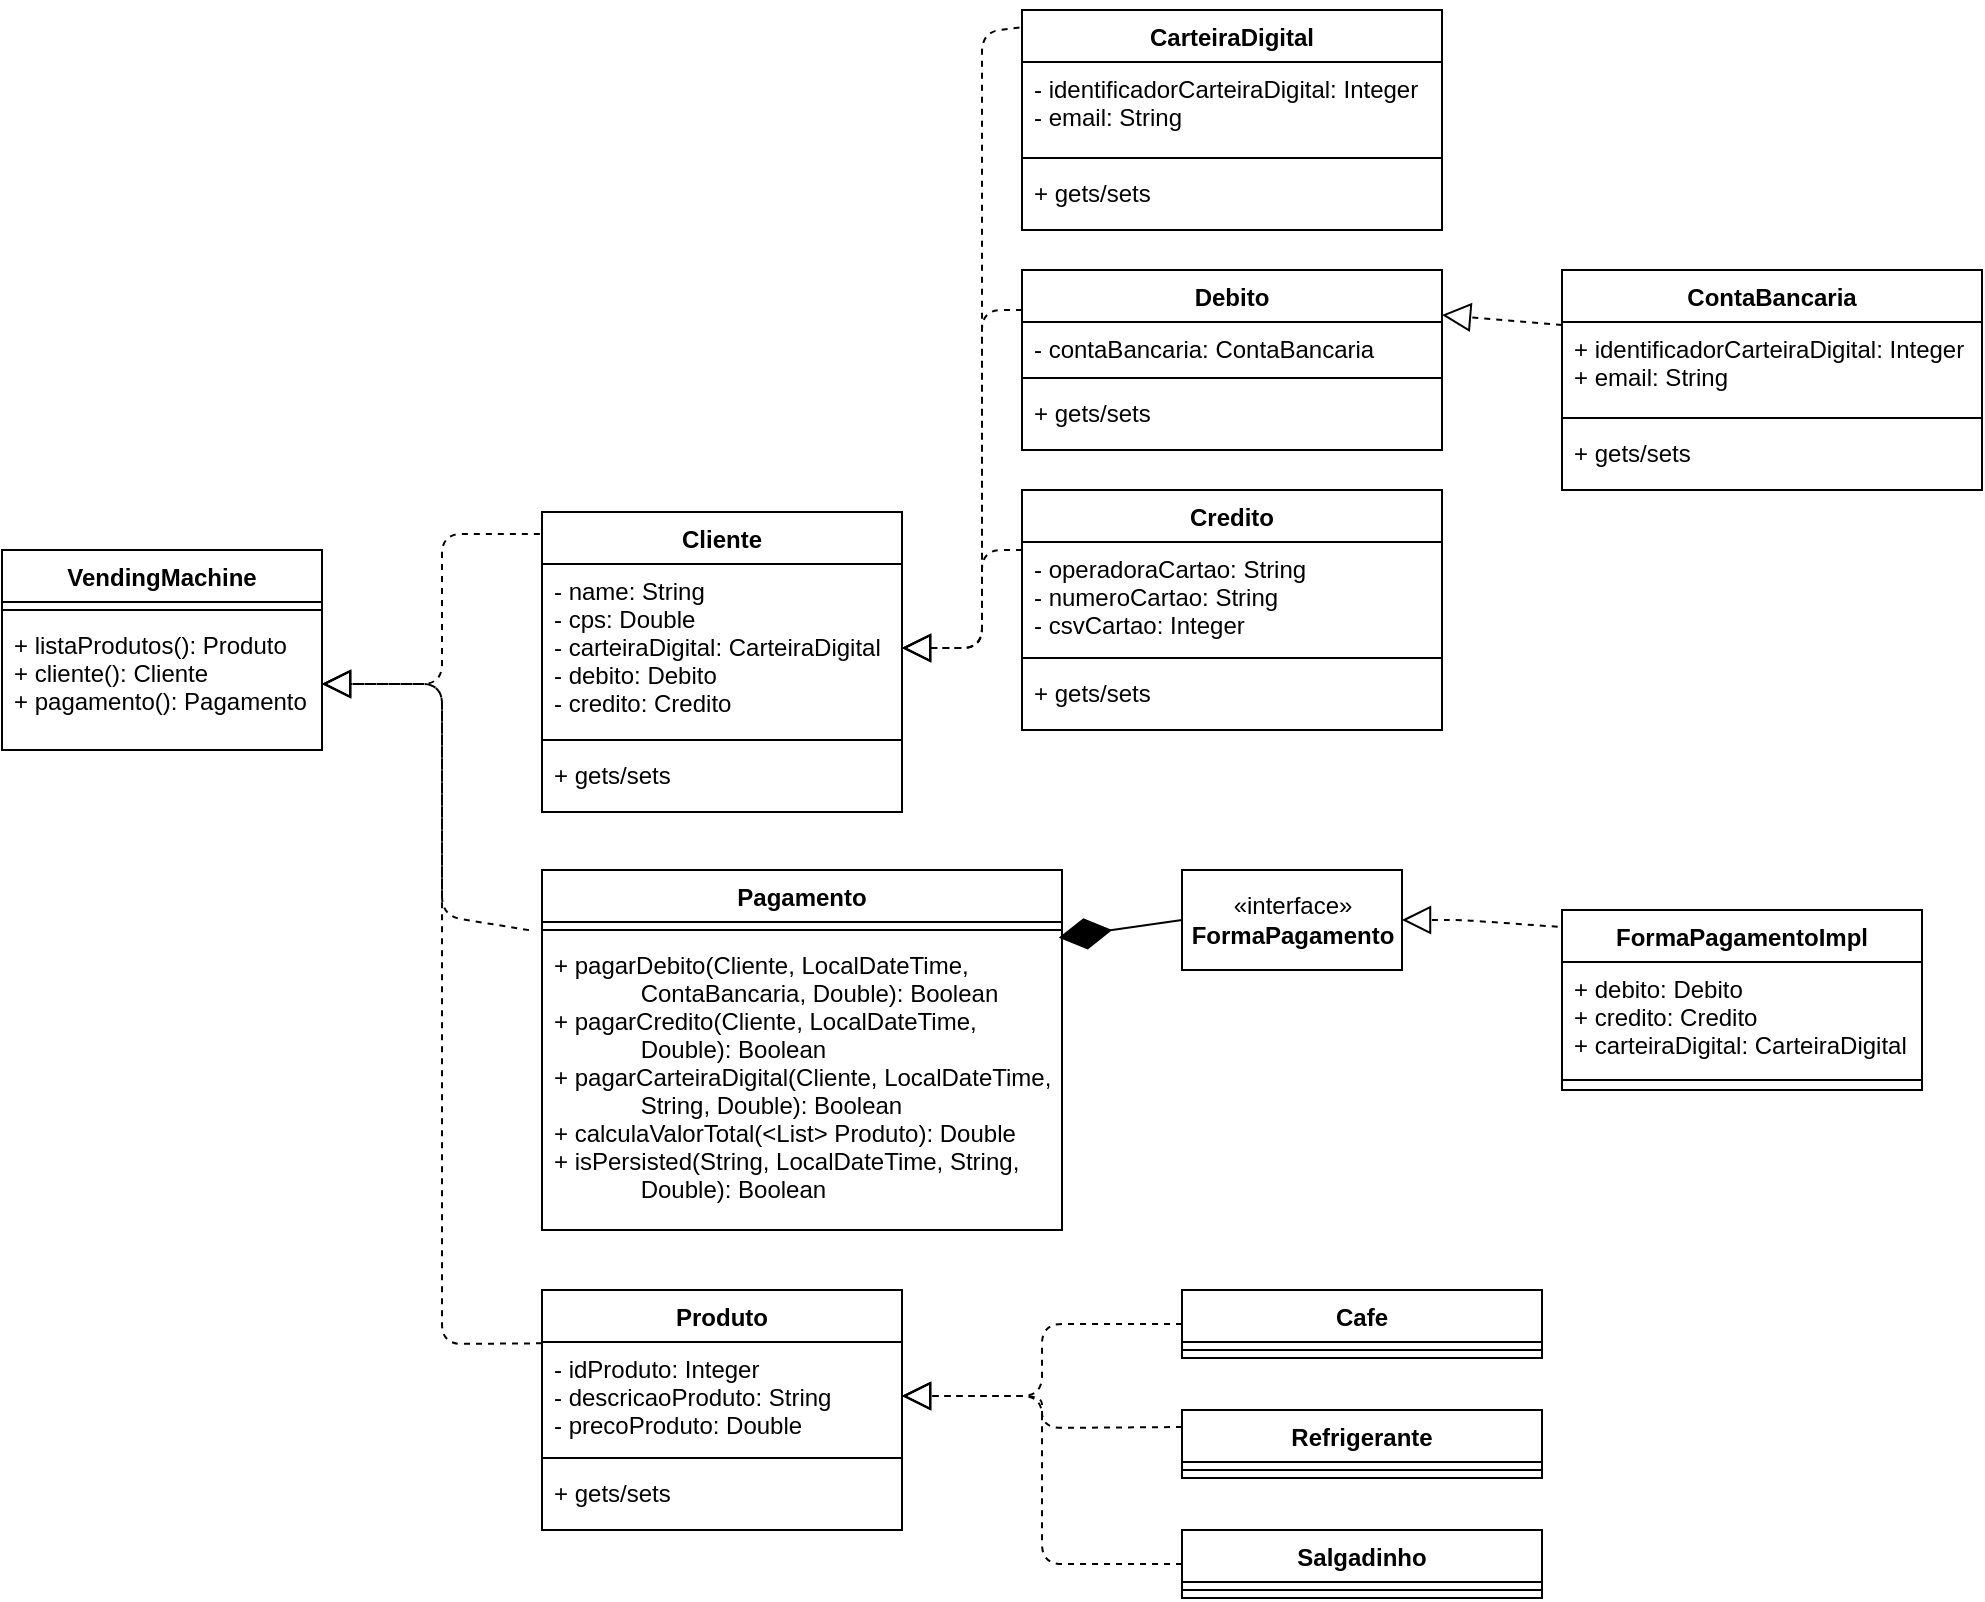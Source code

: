 <mxfile version="13.0.4" type="device"><diagram id="5ldYn5SfF46HGlNAcGMT" name="Page-1"><mxGraphModel dx="1128" dy="558" grid="1" gridSize="10" guides="1" tooltips="1" connect="1" arrows="1" fold="1" page="1" pageScale="1" pageWidth="850" pageHeight="1100" math="0" shadow="0"><root><mxCell id="0"/><mxCell id="1" parent="0"/><mxCell id="L4eo7qgbibNBqmb5s1Zc-5" value="«interface»&lt;br&gt;&lt;b&gt;FormaPagamento&lt;/b&gt;" style="html=1;" parent="1" vertex="1"><mxGeometry x="650" y="540" width="110" height="50" as="geometry"/></mxCell><mxCell id="L4eo7qgbibNBqmb5s1Zc-18" value="" style="endArrow=diamondThin;endFill=1;endSize=24;html=1;exitX=0;exitY=0.5;exitDx=0;exitDy=0;entryX=0.994;entryY=0.188;entryDx=0;entryDy=0;entryPerimeter=0;" parent="1" source="L4eo7qgbibNBqmb5s1Zc-5" target="L4eo7qgbibNBqmb5s1Zc-32" edge="1"><mxGeometry width="160" relative="1" as="geometry"><mxPoint x="470" y="350" as="sourcePoint"/><mxPoint x="110" y="146" as="targetPoint"/><Array as="points"/></mxGeometry></mxCell><mxCell id="L4eo7qgbibNBqmb5s1Zc-20" value="" style="endArrow=block;dashed=1;endFill=0;endSize=12;html=1;entryX=1;entryY=0.5;entryDx=0;entryDy=0;exitX=-0.012;exitY=0.093;exitDx=0;exitDy=0;exitPerimeter=0;" parent="1" source="L4eo7qgbibNBqmb5s1Zc-6" target="L4eo7qgbibNBqmb5s1Zc-5" edge="1"><mxGeometry width="160" relative="1" as="geometry"><mxPoint x="530" y="350" as="sourcePoint"/><mxPoint x="690" y="350" as="targetPoint"/><Array as="points"><mxPoint x="790" y="565"/></Array></mxGeometry></mxCell><mxCell id="L4eo7qgbibNBqmb5s1Zc-36" value="" style="endArrow=block;dashed=1;endFill=0;endSize=12;html=1;entryX=1;entryY=0.5;entryDx=0;entryDy=0;exitX=-0.006;exitY=0.073;exitDx=0;exitDy=0;exitPerimeter=0;" parent="1" source="L4eo7qgbibNBqmb5s1Zc-24" target="L4eo7qgbibNBqmb5s1Zc-4" edge="1"><mxGeometry width="160" relative="1" as="geometry"><mxPoint x="560" y="543" as="sourcePoint"/><mxPoint x="410" y="590" as="targetPoint"/><Array as="points"><mxPoint x="280" y="372"/><mxPoint x="280" y="447"/></Array></mxGeometry></mxCell><mxCell id="L4eo7qgbibNBqmb5s1Zc-37" value="" style="endArrow=block;dashed=1;endFill=0;endSize=12;html=1;entryX=1;entryY=0.5;entryDx=0;entryDy=0;exitX=-0.006;exitY=0.08;exitDx=0;exitDy=0;exitPerimeter=0;" parent="1" source="L4eo7qgbibNBqmb5s1Zc-28" target="L4eo7qgbibNBqmb5s1Zc-56" edge="1"><mxGeometry width="160" relative="1" as="geometry"><mxPoint x="560" y="1063" as="sourcePoint"/><mxPoint x="410" y="590" as="targetPoint"/><Array as="points"><mxPoint x="550" y="121"/><mxPoint x="550" y="429"/></Array></mxGeometry></mxCell><mxCell id="L4eo7qgbibNBqmb5s1Zc-6" value="FormaPagamentoImpl" style="swimlane;fontStyle=1;align=center;verticalAlign=top;childLayout=stackLayout;horizontal=1;startSize=26;horizontalStack=0;resizeParent=1;resizeParentMax=0;resizeLast=0;collapsible=1;marginBottom=0;" parent="1" vertex="1"><mxGeometry x="840" y="560" width="180" height="90" as="geometry"/></mxCell><mxCell id="L4eo7qgbibNBqmb5s1Zc-7" value="+ debito: Debito&#xa;+ credito: Credito&#xa;+ carteiraDigital: CarteiraDigital" style="text;strokeColor=none;fillColor=none;align=left;verticalAlign=top;spacingLeft=4;spacingRight=4;overflow=hidden;rotatable=0;points=[[0,0.5],[1,0.5]];portConstraint=eastwest;" parent="L4eo7qgbibNBqmb5s1Zc-6" vertex="1"><mxGeometry y="26" width="180" height="54" as="geometry"/></mxCell><mxCell id="L4eo7qgbibNBqmb5s1Zc-8" value="" style="line;strokeWidth=1;fillColor=none;align=left;verticalAlign=middle;spacingTop=-1;spacingLeft=3;spacingRight=3;rotatable=0;labelPosition=right;points=[];portConstraint=eastwest;" parent="L4eo7qgbibNBqmb5s1Zc-6" vertex="1"><mxGeometry y="80" width="180" height="10" as="geometry"/></mxCell><mxCell id="L4eo7qgbibNBqmb5s1Zc-1" value="VendingMachine" style="swimlane;fontStyle=1;align=center;verticalAlign=top;childLayout=stackLayout;horizontal=1;startSize=26;horizontalStack=0;resizeParent=1;resizeParentMax=0;resizeLast=0;collapsible=1;marginBottom=0;" parent="1" vertex="1"><mxGeometry x="60" y="380" width="160" height="100" as="geometry"/></mxCell><mxCell id="L4eo7qgbibNBqmb5s1Zc-3" value="" style="line;strokeWidth=1;fillColor=none;align=left;verticalAlign=middle;spacingTop=-1;spacingLeft=3;spacingRight=3;rotatable=0;labelPosition=right;points=[];portConstraint=eastwest;" parent="L4eo7qgbibNBqmb5s1Zc-1" vertex="1"><mxGeometry y="26" width="160" height="8" as="geometry"/></mxCell><mxCell id="L4eo7qgbibNBqmb5s1Zc-4" value="+ listaProdutos(): Produto&#xa;+ cliente(): Cliente&#xa;+ pagamento(): Pagamento" style="text;strokeColor=none;fillColor=none;align=left;verticalAlign=top;spacingLeft=4;spacingRight=4;overflow=hidden;rotatable=0;points=[[0,0.5],[1,0.5]];portConstraint=eastwest;" parent="L4eo7qgbibNBqmb5s1Zc-1" vertex="1"><mxGeometry y="34" width="160" height="66" as="geometry"/></mxCell><mxCell id="L4eo7qgbibNBqmb5s1Zc-24" value="Cliente" style="swimlane;fontStyle=1;align=center;verticalAlign=top;childLayout=stackLayout;horizontal=1;startSize=26;horizontalStack=0;resizeParent=1;resizeParentMax=0;resizeLast=0;collapsible=1;marginBottom=0;" parent="1" vertex="1"><mxGeometry x="330" y="361" width="180" height="150" as="geometry"/></mxCell><mxCell id="L4eo7qgbibNBqmb5s1Zc-56" value="- name: String&#xa;- cps: Double&#xa;- carteiraDigital: CarteiraDigital&#xa;- debito: Debito&#xa;- credito: Credito" style="text;strokeColor=none;fillColor=none;align=left;verticalAlign=top;spacingLeft=4;spacingRight=4;overflow=hidden;rotatable=0;points=[[0,0.5],[1,0.5]];portConstraint=eastwest;" parent="L4eo7qgbibNBqmb5s1Zc-24" vertex="1"><mxGeometry y="26" width="180" height="84" as="geometry"/></mxCell><mxCell id="L4eo7qgbibNBqmb5s1Zc-26" value="" style="line;strokeWidth=1;fillColor=none;align=left;verticalAlign=middle;spacingTop=-1;spacingLeft=3;spacingRight=3;rotatable=0;labelPosition=right;points=[];portConstraint=eastwest;" parent="L4eo7qgbibNBqmb5s1Zc-24" vertex="1"><mxGeometry y="110" width="180" height="8" as="geometry"/></mxCell><mxCell id="L4eo7qgbibNBqmb5s1Zc-58" value="+ gets/sets" style="text;strokeColor=none;fillColor=none;align=left;verticalAlign=top;spacingLeft=4;spacingRight=4;overflow=hidden;rotatable=0;points=[[0,0.5],[1,0.5]];portConstraint=eastwest;" parent="L4eo7qgbibNBqmb5s1Zc-24" vertex="1"><mxGeometry y="118" width="180" height="32" as="geometry"/></mxCell><mxCell id="L4eo7qgbibNBqmb5s1Zc-28" value="CarteiraDigital" style="swimlane;fontStyle=1;align=center;verticalAlign=top;childLayout=stackLayout;horizontal=1;startSize=26;horizontalStack=0;resizeParent=1;resizeParentMax=0;resizeLast=0;collapsible=1;marginBottom=0;" parent="1" vertex="1"><mxGeometry x="570" y="110" width="210" height="110" as="geometry"/></mxCell><mxCell id="L4eo7qgbibNBqmb5s1Zc-59" value="- identificadorCarteiraDigital: Integer&#xa;- email: String" style="text;strokeColor=none;fillColor=none;align=left;verticalAlign=top;spacingLeft=4;spacingRight=4;overflow=hidden;rotatable=0;points=[[0,0.5],[1,0.5]];portConstraint=eastwest;" parent="L4eo7qgbibNBqmb5s1Zc-28" vertex="1"><mxGeometry y="26" width="210" height="44" as="geometry"/></mxCell><mxCell id="L4eo7qgbibNBqmb5s1Zc-30" value="" style="line;strokeWidth=1;fillColor=none;align=left;verticalAlign=middle;spacingTop=-1;spacingLeft=3;spacingRight=3;rotatable=0;labelPosition=right;points=[];portConstraint=eastwest;" parent="L4eo7qgbibNBqmb5s1Zc-28" vertex="1"><mxGeometry y="70" width="210" height="8" as="geometry"/></mxCell><mxCell id="L4eo7qgbibNBqmb5s1Zc-60" value="+ gets/sets" style="text;strokeColor=none;fillColor=none;align=left;verticalAlign=top;spacingLeft=4;spacingRight=4;overflow=hidden;rotatable=0;points=[[0,0.5],[1,0.5]];portConstraint=eastwest;" parent="L4eo7qgbibNBqmb5s1Zc-28" vertex="1"><mxGeometry y="78" width="210" height="32" as="geometry"/></mxCell><mxCell id="dTzdDXNzA24Nw5UgbDPK-2" value="Debito" style="swimlane;fontStyle=1;align=center;verticalAlign=top;childLayout=stackLayout;horizontal=1;startSize=26;horizontalStack=0;resizeParent=1;resizeParentMax=0;resizeLast=0;collapsible=1;marginBottom=0;" vertex="1" parent="1"><mxGeometry x="570" y="240" width="210" height="90" as="geometry"/></mxCell><mxCell id="dTzdDXNzA24Nw5UgbDPK-3" value="- contaBancaria: ContaBancaria" style="text;strokeColor=none;fillColor=none;align=left;verticalAlign=top;spacingLeft=4;spacingRight=4;overflow=hidden;rotatable=0;points=[[0,0.5],[1,0.5]];portConstraint=eastwest;" vertex="1" parent="dTzdDXNzA24Nw5UgbDPK-2"><mxGeometry y="26" width="210" height="24" as="geometry"/></mxCell><mxCell id="dTzdDXNzA24Nw5UgbDPK-4" value="" style="line;strokeWidth=1;fillColor=none;align=left;verticalAlign=middle;spacingTop=-1;spacingLeft=3;spacingRight=3;rotatable=0;labelPosition=right;points=[];portConstraint=eastwest;" vertex="1" parent="dTzdDXNzA24Nw5UgbDPK-2"><mxGeometry y="50" width="210" height="8" as="geometry"/></mxCell><mxCell id="dTzdDXNzA24Nw5UgbDPK-5" value="+ gets/sets" style="text;strokeColor=none;fillColor=none;align=left;verticalAlign=top;spacingLeft=4;spacingRight=4;overflow=hidden;rotatable=0;points=[[0,0.5],[1,0.5]];portConstraint=eastwest;" vertex="1" parent="dTzdDXNzA24Nw5UgbDPK-2"><mxGeometry y="58" width="210" height="32" as="geometry"/></mxCell><mxCell id="dTzdDXNzA24Nw5UgbDPK-13" value="" style="endArrow=block;dashed=1;endFill=0;endSize=12;html=1;exitX=0;exitY=0.25;exitDx=0;exitDy=0;entryX=1;entryY=0.25;entryDx=0;entryDy=0;" edge="1" parent="1" source="dTzdDXNzA24Nw5UgbDPK-6" target="dTzdDXNzA24Nw5UgbDPK-2"><mxGeometry width="160" relative="1" as="geometry"><mxPoint x="600" y="470" as="sourcePoint"/><mxPoint x="730" y="400" as="targetPoint"/></mxGeometry></mxCell><mxCell id="dTzdDXNzA24Nw5UgbDPK-14" value="" style="endArrow=block;dashed=1;endFill=0;endSize=12;html=1;entryX=1;entryY=0.5;entryDx=0;entryDy=0;" edge="1" parent="1" target="L4eo7qgbibNBqmb5s1Zc-56"><mxGeometry width="160" relative="1" as="geometry"><mxPoint x="570" y="260" as="sourcePoint"/><mxPoint x="620" y="440" as="targetPoint"/><Array as="points"><mxPoint x="550" y="260"/><mxPoint x="550" y="429"/></Array></mxGeometry></mxCell><mxCell id="dTzdDXNzA24Nw5UgbDPK-6" value="ContaBancaria" style="swimlane;fontStyle=1;align=center;verticalAlign=top;childLayout=stackLayout;horizontal=1;startSize=26;horizontalStack=0;resizeParent=1;resizeParentMax=0;resizeLast=0;collapsible=1;marginBottom=0;" vertex="1" parent="1"><mxGeometry x="840" y="240" width="210" height="110" as="geometry"/></mxCell><mxCell id="dTzdDXNzA24Nw5UgbDPK-7" value="+ identificadorCarteiraDigital: Integer&#xa;+ email: String" style="text;strokeColor=none;fillColor=none;align=left;verticalAlign=top;spacingLeft=4;spacingRight=4;overflow=hidden;rotatable=0;points=[[0,0.5],[1,0.5]];portConstraint=eastwest;" vertex="1" parent="dTzdDXNzA24Nw5UgbDPK-6"><mxGeometry y="26" width="210" height="44" as="geometry"/></mxCell><mxCell id="dTzdDXNzA24Nw5UgbDPK-8" value="" style="line;strokeWidth=1;fillColor=none;align=left;verticalAlign=middle;spacingTop=-1;spacingLeft=3;spacingRight=3;rotatable=0;labelPosition=right;points=[];portConstraint=eastwest;" vertex="1" parent="dTzdDXNzA24Nw5UgbDPK-6"><mxGeometry y="70" width="210" height="8" as="geometry"/></mxCell><mxCell id="dTzdDXNzA24Nw5UgbDPK-9" value="+ gets/sets" style="text;strokeColor=none;fillColor=none;align=left;verticalAlign=top;spacingLeft=4;spacingRight=4;overflow=hidden;rotatable=0;points=[[0,0.5],[1,0.5]];portConstraint=eastwest;" vertex="1" parent="dTzdDXNzA24Nw5UgbDPK-6"><mxGeometry y="78" width="210" height="32" as="geometry"/></mxCell><mxCell id="dTzdDXNzA24Nw5UgbDPK-15" value="Credito" style="swimlane;fontStyle=1;align=center;verticalAlign=top;childLayout=stackLayout;horizontal=1;startSize=26;horizontalStack=0;resizeParent=1;resizeParentMax=0;resizeLast=0;collapsible=1;marginBottom=0;" vertex="1" parent="1"><mxGeometry x="570" y="350" width="210" height="120" as="geometry"/></mxCell><mxCell id="dTzdDXNzA24Nw5UgbDPK-16" value="- operadoraCartao: String&#xa;- numeroCartao: String&#xa;- csvCartao: Integer" style="text;strokeColor=none;fillColor=none;align=left;verticalAlign=top;spacingLeft=4;spacingRight=4;overflow=hidden;rotatable=0;points=[[0,0.5],[1,0.5]];portConstraint=eastwest;" vertex="1" parent="dTzdDXNzA24Nw5UgbDPK-15"><mxGeometry y="26" width="210" height="54" as="geometry"/></mxCell><mxCell id="dTzdDXNzA24Nw5UgbDPK-17" value="" style="line;strokeWidth=1;fillColor=none;align=left;verticalAlign=middle;spacingTop=-1;spacingLeft=3;spacingRight=3;rotatable=0;labelPosition=right;points=[];portConstraint=eastwest;" vertex="1" parent="dTzdDXNzA24Nw5UgbDPK-15"><mxGeometry y="80" width="210" height="8" as="geometry"/></mxCell><mxCell id="dTzdDXNzA24Nw5UgbDPK-18" value="+ gets/sets" style="text;strokeColor=none;fillColor=none;align=left;verticalAlign=top;spacingLeft=4;spacingRight=4;overflow=hidden;rotatable=0;points=[[0,0.5],[1,0.5]];portConstraint=eastwest;" vertex="1" parent="dTzdDXNzA24Nw5UgbDPK-15"><mxGeometry y="88" width="210" height="32" as="geometry"/></mxCell><mxCell id="dTzdDXNzA24Nw5UgbDPK-19" value="" style="endArrow=block;dashed=1;endFill=0;endSize=12;html=1;exitX=0;exitY=0.25;exitDx=0;exitDy=0;" edge="1" parent="1" source="dTzdDXNzA24Nw5UgbDPK-15"><mxGeometry width="160" relative="1" as="geometry"><mxPoint x="560" y="545" as="sourcePoint"/><mxPoint x="510" y="429" as="targetPoint"/><Array as="points"><mxPoint x="550" y="380"/><mxPoint x="550" y="429"/></Array></mxGeometry></mxCell><mxCell id="L4eo7qgbibNBqmb5s1Zc-32" value="Pagamento" style="swimlane;fontStyle=1;align=center;verticalAlign=top;childLayout=stackLayout;horizontal=1;startSize=26;horizontalStack=0;resizeParent=1;resizeParentMax=0;resizeLast=0;collapsible=1;marginBottom=0;" parent="1" vertex="1"><mxGeometry x="330" y="540" width="260" height="180" as="geometry"/></mxCell><mxCell id="L4eo7qgbibNBqmb5s1Zc-34" value="" style="line;strokeWidth=1;fillColor=none;align=left;verticalAlign=middle;spacingTop=-1;spacingLeft=3;spacingRight=3;rotatable=0;labelPosition=right;points=[];portConstraint=eastwest;" parent="L4eo7qgbibNBqmb5s1Zc-32" vertex="1"><mxGeometry y="26" width="260" height="8" as="geometry"/></mxCell><mxCell id="L4eo7qgbibNBqmb5s1Zc-63" value="+ pagarDebito(Cliente, LocalDateTime,&#xa;             ContaBancaria, Double): Boolean&#xa;+ pagarCredito(Cliente, LocalDateTime,&#xa;             Double): Boolean&#xa;+ pagarCarteiraDigital(Cliente, LocalDateTime,&#xa;             String, Double): Boolean&#xa;+ calculaValorTotal(&lt;List&gt; Produto): Double&#xa;+ isPersisted(String, LocalDateTime, String,&#xa;             Double): Boolean" style="text;strokeColor=none;fillColor=none;align=left;verticalAlign=top;spacingLeft=4;spacingRight=4;overflow=hidden;rotatable=0;points=[[0,0.5],[1,0.5]];portConstraint=eastwest;" parent="L4eo7qgbibNBqmb5s1Zc-32" vertex="1"><mxGeometry y="34" width="260" height="146" as="geometry"/></mxCell><mxCell id="dTzdDXNzA24Nw5UgbDPK-20" value="" style="endArrow=block;dashed=1;endFill=0;endSize=12;html=1;exitX=-0.025;exitY=0.167;exitDx=0;exitDy=0;entryX=1;entryY=0.5;entryDx=0;entryDy=0;exitPerimeter=0;" edge="1" parent="1" source="L4eo7qgbibNBqmb5s1Zc-32" target="L4eo7qgbibNBqmb5s1Zc-4"><mxGeometry width="160" relative="1" as="geometry"><mxPoint x="310" y="525" as="sourcePoint"/><mxPoint x="250" y="520" as="targetPoint"/><Array as="points"><mxPoint x="280" y="563"/><mxPoint x="280" y="447"/></Array></mxGeometry></mxCell><mxCell id="dTzdDXNzA24Nw5UgbDPK-21" value="Produto" style="swimlane;fontStyle=1;align=center;verticalAlign=top;childLayout=stackLayout;horizontal=1;startSize=26;horizontalStack=0;resizeParent=1;resizeParentMax=0;resizeLast=0;collapsible=1;marginBottom=0;" vertex="1" parent="1"><mxGeometry x="330" y="750" width="180" height="120" as="geometry"/></mxCell><mxCell id="dTzdDXNzA24Nw5UgbDPK-22" value="- idProduto: Integer&#xa;- descricaoProduto: String&#xa;- precoProduto: Double" style="text;strokeColor=none;fillColor=none;align=left;verticalAlign=top;spacingLeft=4;spacingRight=4;overflow=hidden;rotatable=0;points=[[0,0.5],[1,0.5]];portConstraint=eastwest;" vertex="1" parent="dTzdDXNzA24Nw5UgbDPK-21"><mxGeometry y="26" width="180" height="54" as="geometry"/></mxCell><mxCell id="dTzdDXNzA24Nw5UgbDPK-23" value="" style="line;strokeWidth=1;fillColor=none;align=left;verticalAlign=middle;spacingTop=-1;spacingLeft=3;spacingRight=3;rotatable=0;labelPosition=right;points=[];portConstraint=eastwest;" vertex="1" parent="dTzdDXNzA24Nw5UgbDPK-21"><mxGeometry y="80" width="180" height="8" as="geometry"/></mxCell><mxCell id="dTzdDXNzA24Nw5UgbDPK-24" value="+ gets/sets" style="text;strokeColor=none;fillColor=none;align=left;verticalAlign=top;spacingLeft=4;spacingRight=4;overflow=hidden;rotatable=0;points=[[0,0.5],[1,0.5]];portConstraint=eastwest;" vertex="1" parent="dTzdDXNzA24Nw5UgbDPK-21"><mxGeometry y="88" width="180" height="32" as="geometry"/></mxCell><mxCell id="dTzdDXNzA24Nw5UgbDPK-25" value="" style="endArrow=block;dashed=1;endFill=0;endSize=12;html=1;entryX=1;entryY=0.5;entryDx=0;entryDy=0;exitX=0;exitY=0.012;exitDx=0;exitDy=0;exitPerimeter=0;" edge="1" parent="1" source="dTzdDXNzA24Nw5UgbDPK-22" target="L4eo7qgbibNBqmb5s1Zc-4"><mxGeometry width="160" relative="1" as="geometry"><mxPoint x="287.84" y="763.37" as="sourcePoint"/><mxPoint x="210" y="760" as="targetPoint"/><Array as="points"><mxPoint x="280" y="777"/><mxPoint x="280" y="447"/></Array></mxGeometry></mxCell><mxCell id="dTzdDXNzA24Nw5UgbDPK-26" value="Cafe" style="swimlane;fontStyle=1;align=center;verticalAlign=top;childLayout=stackLayout;horizontal=1;startSize=26;horizontalStack=0;resizeParent=1;resizeParentMax=0;resizeLast=0;collapsible=1;marginBottom=0;" vertex="1" parent="1"><mxGeometry x="650" y="750" width="180" height="34" as="geometry"/></mxCell><mxCell id="dTzdDXNzA24Nw5UgbDPK-28" value="" style="line;strokeWidth=1;fillColor=none;align=left;verticalAlign=middle;spacingTop=-1;spacingLeft=3;spacingRight=3;rotatable=0;labelPosition=right;points=[];portConstraint=eastwest;" vertex="1" parent="dTzdDXNzA24Nw5UgbDPK-26"><mxGeometry y="26" width="180" height="8" as="geometry"/></mxCell><mxCell id="dTzdDXNzA24Nw5UgbDPK-30" value="Refrigerante" style="swimlane;fontStyle=1;align=center;verticalAlign=top;childLayout=stackLayout;horizontal=1;startSize=26;horizontalStack=0;resizeParent=1;resizeParentMax=0;resizeLast=0;collapsible=1;marginBottom=0;" vertex="1" parent="1"><mxGeometry x="650" y="810" width="180" height="34" as="geometry"/></mxCell><mxCell id="dTzdDXNzA24Nw5UgbDPK-32" value="" style="line;strokeWidth=1;fillColor=none;align=left;verticalAlign=middle;spacingTop=-1;spacingLeft=3;spacingRight=3;rotatable=0;labelPosition=right;points=[];portConstraint=eastwest;" vertex="1" parent="dTzdDXNzA24Nw5UgbDPK-30"><mxGeometry y="26" width="180" height="8" as="geometry"/></mxCell><mxCell id="dTzdDXNzA24Nw5UgbDPK-34" value="Salgadinho" style="swimlane;fontStyle=1;align=center;verticalAlign=top;childLayout=stackLayout;horizontal=1;startSize=26;horizontalStack=0;resizeParent=1;resizeParentMax=0;resizeLast=0;collapsible=1;marginBottom=0;" vertex="1" parent="1"><mxGeometry x="650" y="870" width="180" height="34" as="geometry"/></mxCell><mxCell id="dTzdDXNzA24Nw5UgbDPK-36" value="" style="line;strokeWidth=1;fillColor=none;align=left;verticalAlign=middle;spacingTop=-1;spacingLeft=3;spacingRight=3;rotatable=0;labelPosition=right;points=[];portConstraint=eastwest;" vertex="1" parent="dTzdDXNzA24Nw5UgbDPK-34"><mxGeometry y="26" width="180" height="8" as="geometry"/></mxCell><mxCell id="dTzdDXNzA24Nw5UgbDPK-39" value="" style="endArrow=block;dashed=1;endFill=0;endSize=12;html=1;entryX=1;entryY=0.5;entryDx=0;entryDy=0;exitX=0;exitY=0.5;exitDx=0;exitDy=0;" edge="1" parent="1" source="dTzdDXNzA24Nw5UgbDPK-26" target="dTzdDXNzA24Nw5UgbDPK-22"><mxGeometry width="160" relative="1" as="geometry"><mxPoint x="637.84" y="783.37" as="sourcePoint"/><mxPoint x="560" y="780" as="targetPoint"/><Array as="points"><mxPoint x="580" y="767"/><mxPoint x="580" y="803"/></Array></mxGeometry></mxCell><mxCell id="dTzdDXNzA24Nw5UgbDPK-40" value="" style="endArrow=block;dashed=1;endFill=0;endSize=12;html=1;exitX=0;exitY=0.25;exitDx=0;exitDy=0;entryX=1;entryY=0.5;entryDx=0;entryDy=0;" edge="1" parent="1" source="dTzdDXNzA24Nw5UgbDPK-30" target="dTzdDXNzA24Nw5UgbDPK-22"><mxGeometry width="160" relative="1" as="geometry"><mxPoint x="627.84" y="811.69" as="sourcePoint"/><mxPoint x="570" y="840" as="targetPoint"/><Array as="points"><mxPoint x="580" y="819"/><mxPoint x="580" y="803"/></Array></mxGeometry></mxCell><mxCell id="dTzdDXNzA24Nw5UgbDPK-41" value="" style="endArrow=block;dashed=1;endFill=0;endSize=12;html=1;entryX=1;entryY=0.5;entryDx=0;entryDy=0;exitX=0;exitY=0.5;exitDx=0;exitDy=0;" edge="1" parent="1" source="dTzdDXNzA24Nw5UgbDPK-34" target="dTzdDXNzA24Nw5UgbDPK-22"><mxGeometry width="160" relative="1" as="geometry"><mxPoint x="627.84" y="883.37" as="sourcePoint"/><mxPoint x="550" y="880" as="targetPoint"/><Array as="points"><mxPoint x="580" y="887"/><mxPoint x="580" y="803"/></Array></mxGeometry></mxCell></root></mxGraphModel></diagram></mxfile>